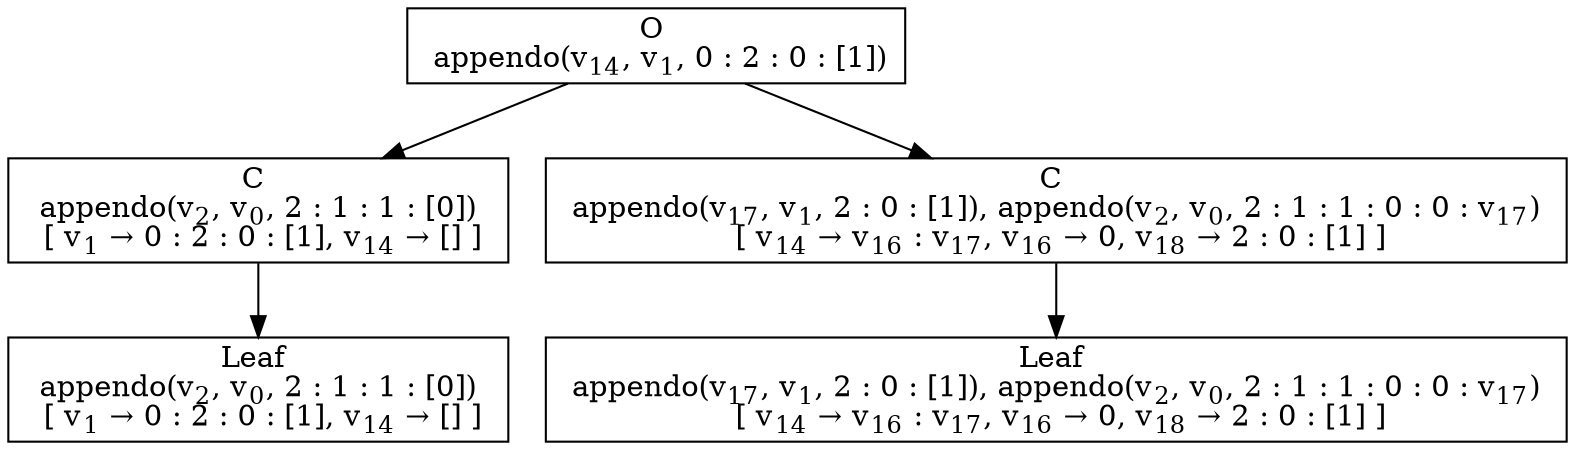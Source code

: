 digraph {
    graph [rankdir=TB
          ,bgcolor=transparent];
    node [shape=box
         ,fillcolor=white
         ,style=filled];
    0 [label=<O <BR/> appendo(v<SUB>14</SUB>, v<SUB>1</SUB>, 0 : 2 : 0 : [1])>];
    1 [label=<C <BR/> appendo(v<SUB>2</SUB>, v<SUB>0</SUB>, 2 : 1 : 1 : [0]) <BR/>  [ v<SUB>1</SUB> &rarr; 0 : 2 : 0 : [1], v<SUB>14</SUB> &rarr; [] ] >];
    2 [label=<C <BR/> appendo(v<SUB>17</SUB>, v<SUB>1</SUB>, 2 : 0 : [1]), appendo(v<SUB>2</SUB>, v<SUB>0</SUB>, 2 : 1 : 1 : 0 : 0 : v<SUB>17</SUB>) <BR/>  [ v<SUB>14</SUB> &rarr; v<SUB>16</SUB> : v<SUB>17</SUB>, v<SUB>16</SUB> &rarr; 0, v<SUB>18</SUB> &rarr; 2 : 0 : [1] ] >];
    3 [label=<Leaf <BR/> appendo(v<SUB>2</SUB>, v<SUB>0</SUB>, 2 : 1 : 1 : [0]) <BR/>  [ v<SUB>1</SUB> &rarr; 0 : 2 : 0 : [1], v<SUB>14</SUB> &rarr; [] ] >];
    4 [label=<Leaf <BR/> appendo(v<SUB>17</SUB>, v<SUB>1</SUB>, 2 : 0 : [1]), appendo(v<SUB>2</SUB>, v<SUB>0</SUB>, 2 : 1 : 1 : 0 : 0 : v<SUB>17</SUB>) <BR/>  [ v<SUB>14</SUB> &rarr; v<SUB>16</SUB> : v<SUB>17</SUB>, v<SUB>16</SUB> &rarr; 0, v<SUB>18</SUB> &rarr; 2 : 0 : [1] ] >];
    0 -> 1 [label=""];
    0 -> 2 [label=""];
    1 -> 3 [label=""];
    2 -> 4 [label=""];
}